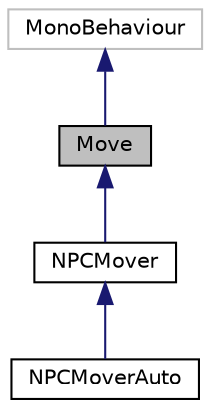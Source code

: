 digraph "Move"
{
  edge [fontname="Helvetica",fontsize="10",labelfontname="Helvetica",labelfontsize="10"];
  node [fontname="Helvetica",fontsize="10",shape=record];
  Node0 [label="Move",height=0.2,width=0.4,color="black", fillcolor="grey75", style="filled", fontcolor="black"];
  Node1 -> Node0 [dir="back",color="midnightblue",fontsize="10",style="solid",fontname="Helvetica"];
  Node1 [label="MonoBehaviour",height=0.2,width=0.4,color="grey75", fillcolor="white", style="filled"];
  Node0 -> Node2 [dir="back",color="midnightblue",fontsize="10",style="solid",fontname="Helvetica"];
  Node2 [label="NPCMover",height=0.2,width=0.4,color="black", fillcolor="white", style="filled",URL="$class_n_p_c_mover.html",tooltip="Helper class that can move an NPC using waypoint system to build a path Developed by: hcmb ..."];
  Node2 -> Node3 [dir="back",color="midnightblue",fontsize="10",style="solid",fontname="Helvetica"];
  Node3 [label="NPCMoverAuto",height=0.2,width=0.4,color="black", fillcolor="white", style="filled",URL="$class_n_p_c_mover_auto.html",tooltip="Specializes the NPCMover class allowing the user to set a path for the player to automatically move t..."];
}
